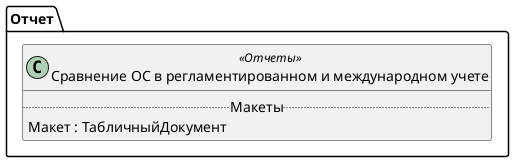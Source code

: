 ﻿@startuml СравнениеОС
'!include templates.wsd
'..\include templates.wsd
class Отчет.СравнениеОС as "Сравнение ОС в регламентированном и международном учете" <<Отчеты>>
{
..Макеты..
Макет : ТабличныйДокумент
}
@enduml
